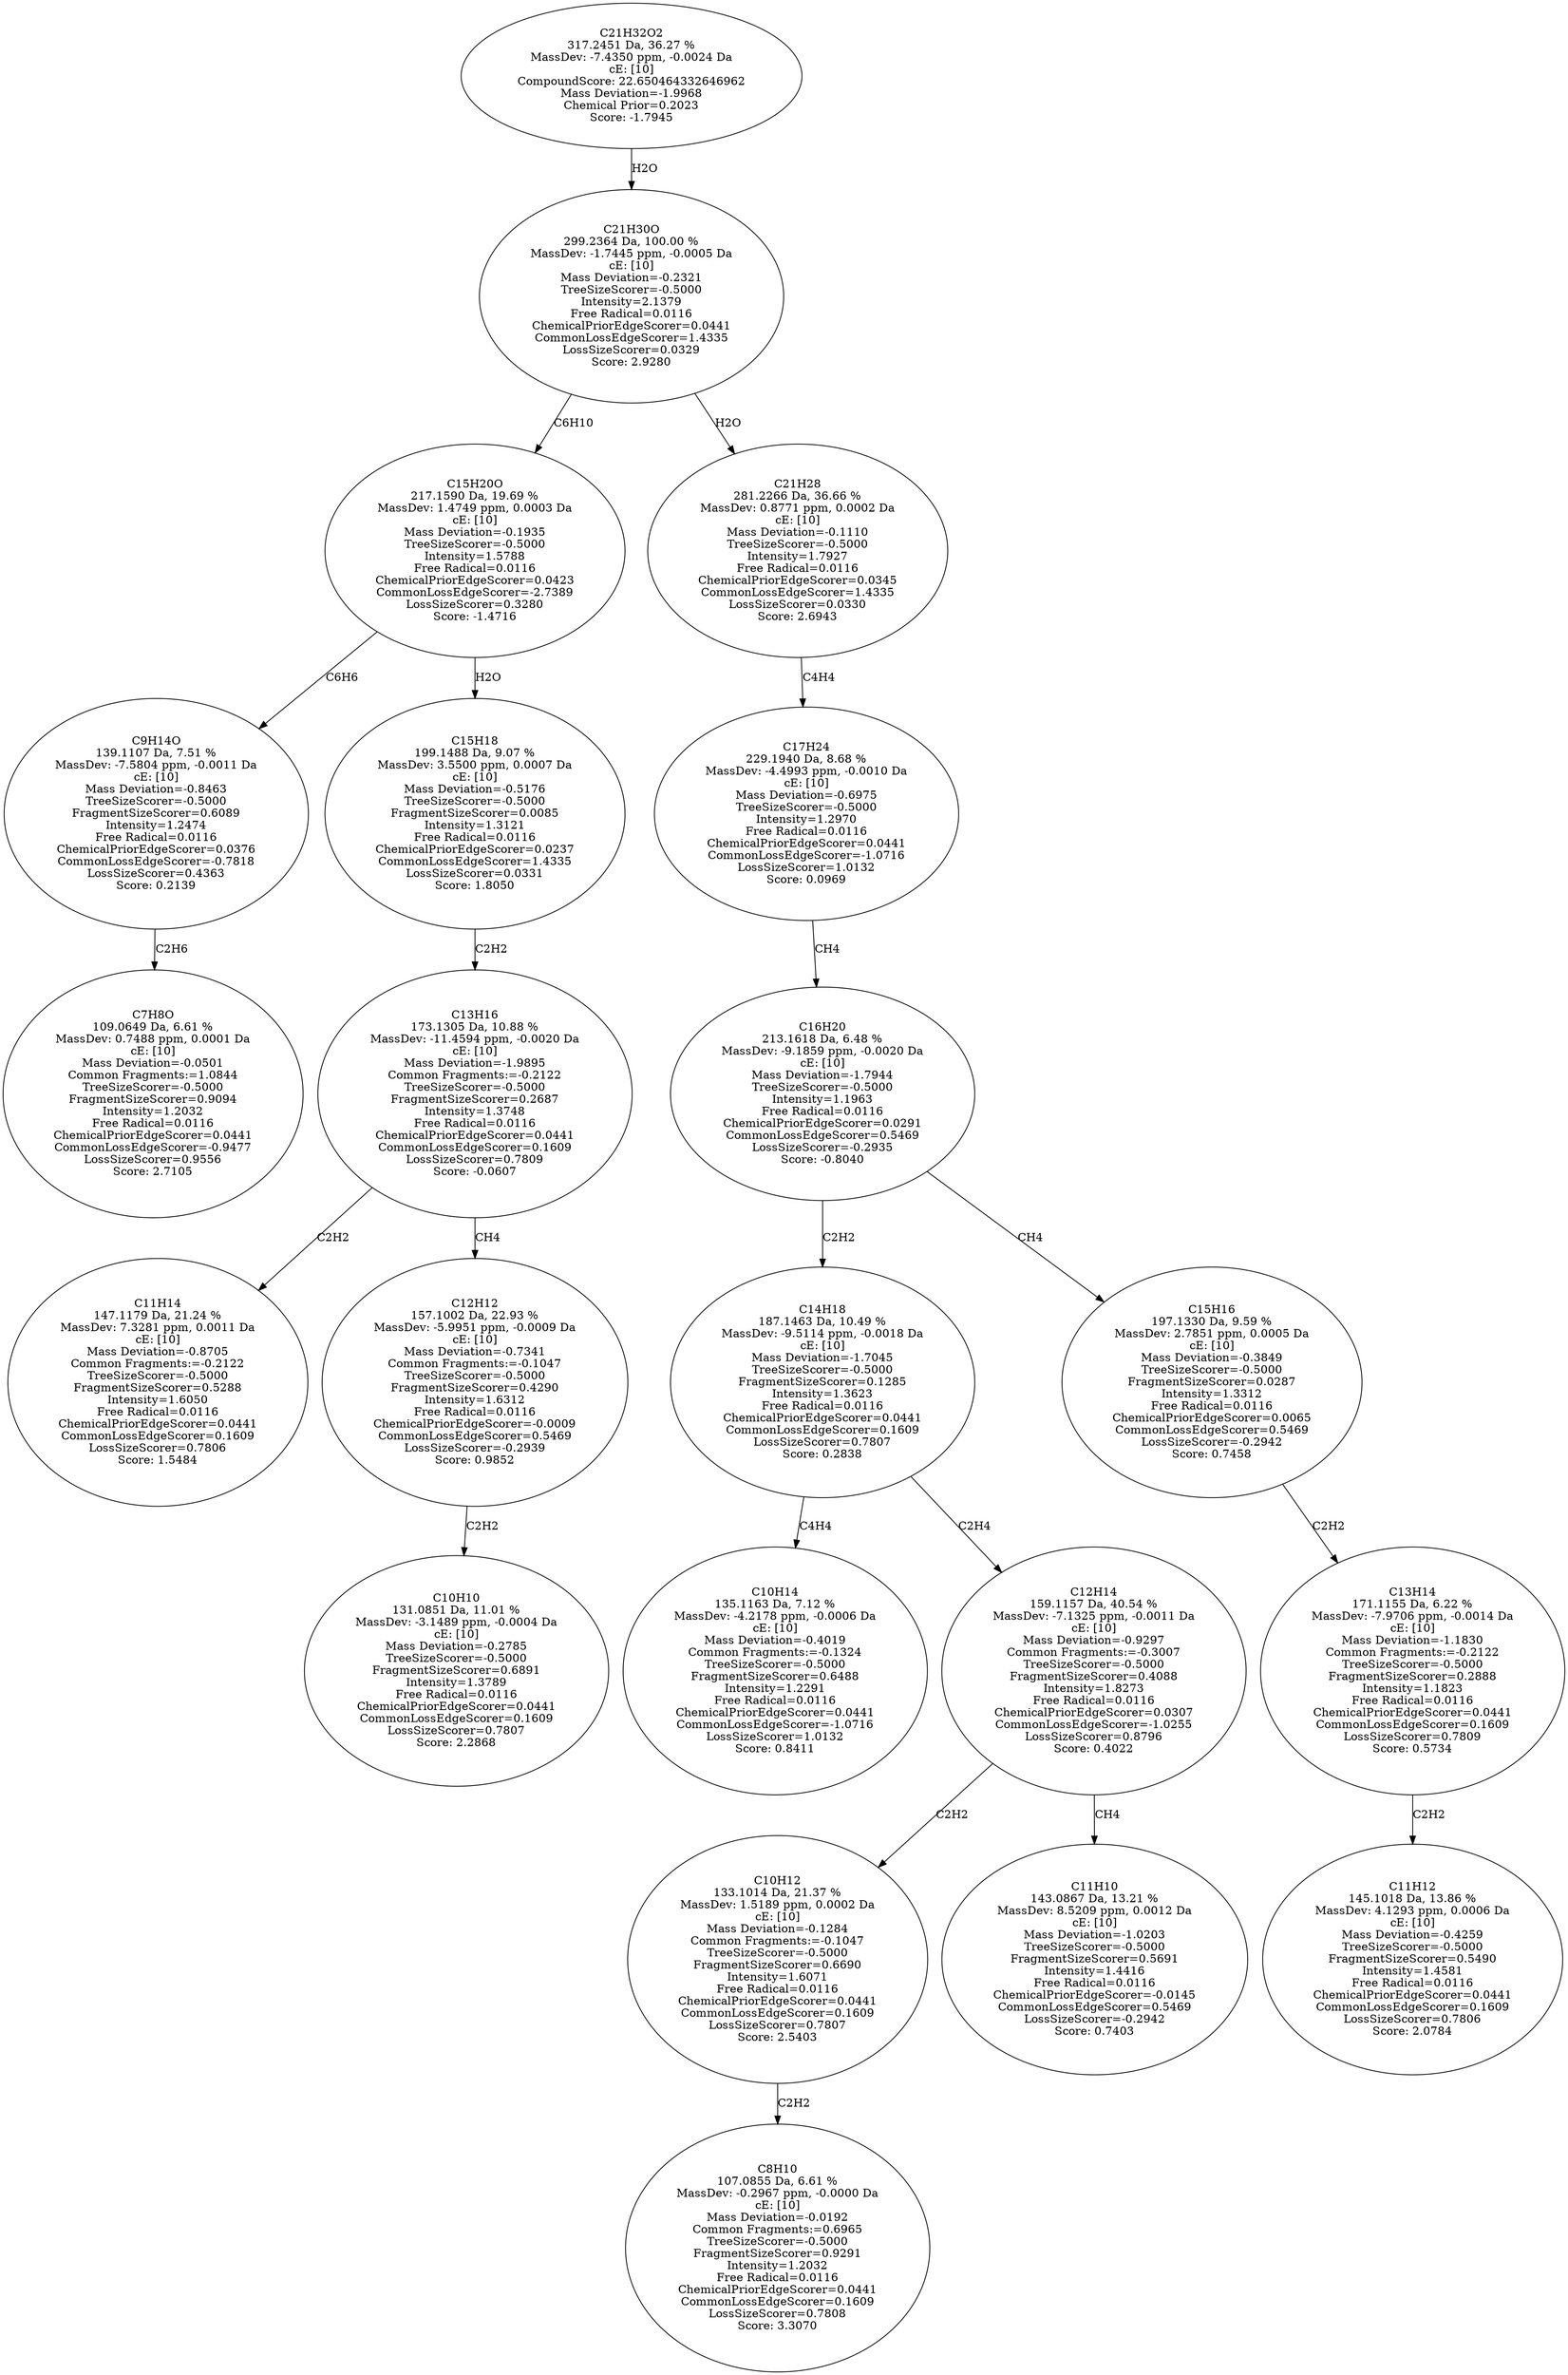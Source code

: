 strict digraph {
v1 [label="C7H8O\n109.0649 Da, 6.61 %\nMassDev: 0.7488 ppm, 0.0001 Da\ncE: [10]\nMass Deviation=-0.0501\nCommon Fragments:=1.0844\nTreeSizeScorer=-0.5000\nFragmentSizeScorer=0.9094\nIntensity=1.2032\nFree Radical=0.0116\nChemicalPriorEdgeScorer=0.0441\nCommonLossEdgeScorer=-0.9477\nLossSizeScorer=0.9556\nScore: 2.7105"];
v2 [label="C9H14O\n139.1107 Da, 7.51 %\nMassDev: -7.5804 ppm, -0.0011 Da\ncE: [10]\nMass Deviation=-0.8463\nTreeSizeScorer=-0.5000\nFragmentSizeScorer=0.6089\nIntensity=1.2474\nFree Radical=0.0116\nChemicalPriorEdgeScorer=0.0376\nCommonLossEdgeScorer=-0.7818\nLossSizeScorer=0.4363\nScore: 0.2139"];
v3 [label="C11H14\n147.1179 Da, 21.24 %\nMassDev: 7.3281 ppm, 0.0011 Da\ncE: [10]\nMass Deviation=-0.8705\nCommon Fragments:=-0.2122\nTreeSizeScorer=-0.5000\nFragmentSizeScorer=0.5288\nIntensity=1.6050\nFree Radical=0.0116\nChemicalPriorEdgeScorer=0.0441\nCommonLossEdgeScorer=0.1609\nLossSizeScorer=0.7806\nScore: 1.5484"];
v4 [label="C10H10\n131.0851 Da, 11.01 %\nMassDev: -3.1489 ppm, -0.0004 Da\ncE: [10]\nMass Deviation=-0.2785\nTreeSizeScorer=-0.5000\nFragmentSizeScorer=0.6891\nIntensity=1.3789\nFree Radical=0.0116\nChemicalPriorEdgeScorer=0.0441\nCommonLossEdgeScorer=0.1609\nLossSizeScorer=0.7807\nScore: 2.2868"];
v5 [label="C12H12\n157.1002 Da, 22.93 %\nMassDev: -5.9951 ppm, -0.0009 Da\ncE: [10]\nMass Deviation=-0.7341\nCommon Fragments:=-0.1047\nTreeSizeScorer=-0.5000\nFragmentSizeScorer=0.4290\nIntensity=1.6312\nFree Radical=0.0116\nChemicalPriorEdgeScorer=-0.0009\nCommonLossEdgeScorer=0.5469\nLossSizeScorer=-0.2939\nScore: 0.9852"];
v6 [label="C13H16\n173.1305 Da, 10.88 %\nMassDev: -11.4594 ppm, -0.0020 Da\ncE: [10]\nMass Deviation=-1.9895\nCommon Fragments:=-0.2122\nTreeSizeScorer=-0.5000\nFragmentSizeScorer=0.2687\nIntensity=1.3748\nFree Radical=0.0116\nChemicalPriorEdgeScorer=0.0441\nCommonLossEdgeScorer=0.1609\nLossSizeScorer=0.7809\nScore: -0.0607"];
v7 [label="C15H18\n199.1488 Da, 9.07 %\nMassDev: 3.5500 ppm, 0.0007 Da\ncE: [10]\nMass Deviation=-0.5176\nTreeSizeScorer=-0.5000\nFragmentSizeScorer=0.0085\nIntensity=1.3121\nFree Radical=0.0116\nChemicalPriorEdgeScorer=0.0237\nCommonLossEdgeScorer=1.4335\nLossSizeScorer=0.0331\nScore: 1.8050"];
v8 [label="C15H20O\n217.1590 Da, 19.69 %\nMassDev: 1.4749 ppm, 0.0003 Da\ncE: [10]\nMass Deviation=-0.1935\nTreeSizeScorer=-0.5000\nIntensity=1.5788\nFree Radical=0.0116\nChemicalPriorEdgeScorer=0.0423\nCommonLossEdgeScorer=-2.7389\nLossSizeScorer=0.3280\nScore: -1.4716"];
v9 [label="C10H14\n135.1163 Da, 7.12 %\nMassDev: -4.2178 ppm, -0.0006 Da\ncE: [10]\nMass Deviation=-0.4019\nCommon Fragments:=-0.1324\nTreeSizeScorer=-0.5000\nFragmentSizeScorer=0.6488\nIntensity=1.2291\nFree Radical=0.0116\nChemicalPriorEdgeScorer=0.0441\nCommonLossEdgeScorer=-1.0716\nLossSizeScorer=1.0132\nScore: 0.8411"];
v10 [label="C8H10\n107.0855 Da, 6.61 %\nMassDev: -0.2967 ppm, -0.0000 Da\ncE: [10]\nMass Deviation=-0.0192\nCommon Fragments:=0.6965\nTreeSizeScorer=-0.5000\nFragmentSizeScorer=0.9291\nIntensity=1.2032\nFree Radical=0.0116\nChemicalPriorEdgeScorer=0.0441\nCommonLossEdgeScorer=0.1609\nLossSizeScorer=0.7808\nScore: 3.3070"];
v11 [label="C10H12\n133.1014 Da, 21.37 %\nMassDev: 1.5189 ppm, 0.0002 Da\ncE: [10]\nMass Deviation=-0.1284\nCommon Fragments:=-0.1047\nTreeSizeScorer=-0.5000\nFragmentSizeScorer=0.6690\nIntensity=1.6071\nFree Radical=0.0116\nChemicalPriorEdgeScorer=0.0441\nCommonLossEdgeScorer=0.1609\nLossSizeScorer=0.7807\nScore: 2.5403"];
v12 [label="C11H10\n143.0867 Da, 13.21 %\nMassDev: 8.5209 ppm, 0.0012 Da\ncE: [10]\nMass Deviation=-1.0203\nTreeSizeScorer=-0.5000\nFragmentSizeScorer=0.5691\nIntensity=1.4416\nFree Radical=0.0116\nChemicalPriorEdgeScorer=-0.0145\nCommonLossEdgeScorer=0.5469\nLossSizeScorer=-0.2942\nScore: 0.7403"];
v13 [label="C12H14\n159.1157 Da, 40.54 %\nMassDev: -7.1325 ppm, -0.0011 Da\ncE: [10]\nMass Deviation=-0.9297\nCommon Fragments:=-0.3007\nTreeSizeScorer=-0.5000\nFragmentSizeScorer=0.4088\nIntensity=1.8273\nFree Radical=0.0116\nChemicalPriorEdgeScorer=0.0307\nCommonLossEdgeScorer=-1.0255\nLossSizeScorer=0.8796\nScore: 0.4022"];
v14 [label="C14H18\n187.1463 Da, 10.49 %\nMassDev: -9.5114 ppm, -0.0018 Da\ncE: [10]\nMass Deviation=-1.7045\nTreeSizeScorer=-0.5000\nFragmentSizeScorer=0.1285\nIntensity=1.3623\nFree Radical=0.0116\nChemicalPriorEdgeScorer=0.0441\nCommonLossEdgeScorer=0.1609\nLossSizeScorer=0.7807\nScore: 0.2838"];
v15 [label="C11H12\n145.1018 Da, 13.86 %\nMassDev: 4.1293 ppm, 0.0006 Da\ncE: [10]\nMass Deviation=-0.4259\nTreeSizeScorer=-0.5000\nFragmentSizeScorer=0.5490\nIntensity=1.4581\nFree Radical=0.0116\nChemicalPriorEdgeScorer=0.0441\nCommonLossEdgeScorer=0.1609\nLossSizeScorer=0.7806\nScore: 2.0784"];
v16 [label="C13H14\n171.1155 Da, 6.22 %\nMassDev: -7.9706 ppm, -0.0014 Da\ncE: [10]\nMass Deviation=-1.1830\nCommon Fragments:=-0.2122\nTreeSizeScorer=-0.5000\nFragmentSizeScorer=0.2888\nIntensity=1.1823\nFree Radical=0.0116\nChemicalPriorEdgeScorer=0.0441\nCommonLossEdgeScorer=0.1609\nLossSizeScorer=0.7809\nScore: 0.5734"];
v17 [label="C15H16\n197.1330 Da, 9.59 %\nMassDev: 2.7851 ppm, 0.0005 Da\ncE: [10]\nMass Deviation=-0.3849\nTreeSizeScorer=-0.5000\nFragmentSizeScorer=0.0287\nIntensity=1.3312\nFree Radical=0.0116\nChemicalPriorEdgeScorer=0.0065\nCommonLossEdgeScorer=0.5469\nLossSizeScorer=-0.2942\nScore: 0.7458"];
v18 [label="C16H20\n213.1618 Da, 6.48 %\nMassDev: -9.1859 ppm, -0.0020 Da\ncE: [10]\nMass Deviation=-1.7944\nTreeSizeScorer=-0.5000\nIntensity=1.1963\nFree Radical=0.0116\nChemicalPriorEdgeScorer=0.0291\nCommonLossEdgeScorer=0.5469\nLossSizeScorer=-0.2935\nScore: -0.8040"];
v19 [label="C17H24\n229.1940 Da, 8.68 %\nMassDev: -4.4993 ppm, -0.0010 Da\ncE: [10]\nMass Deviation=-0.6975\nTreeSizeScorer=-0.5000\nIntensity=1.2970\nFree Radical=0.0116\nChemicalPriorEdgeScorer=0.0441\nCommonLossEdgeScorer=-1.0716\nLossSizeScorer=1.0132\nScore: 0.0969"];
v20 [label="C21H28\n281.2266 Da, 36.66 %\nMassDev: 0.8771 ppm, 0.0002 Da\ncE: [10]\nMass Deviation=-0.1110\nTreeSizeScorer=-0.5000\nIntensity=1.7927\nFree Radical=0.0116\nChemicalPriorEdgeScorer=0.0345\nCommonLossEdgeScorer=1.4335\nLossSizeScorer=0.0330\nScore: 2.6943"];
v21 [label="C21H30O\n299.2364 Da, 100.00 %\nMassDev: -1.7445 ppm, -0.0005 Da\ncE: [10]\nMass Deviation=-0.2321\nTreeSizeScorer=-0.5000\nIntensity=2.1379\nFree Radical=0.0116\nChemicalPriorEdgeScorer=0.0441\nCommonLossEdgeScorer=1.4335\nLossSizeScorer=0.0329\nScore: 2.9280"];
v22 [label="C21H32O2\n317.2451 Da, 36.27 %\nMassDev: -7.4350 ppm, -0.0024 Da\ncE: [10]\nCompoundScore: 22.650464332646962\nMass Deviation=-1.9968\nChemical Prior=0.2023\nScore: -1.7945"];
v2 -> v1 [label="C2H6"];
v8 -> v2 [label="C6H6"];
v6 -> v3 [label="C2H2"];
v5 -> v4 [label="C2H2"];
v6 -> v5 [label="CH4"];
v7 -> v6 [label="C2H2"];
v8 -> v7 [label="H2O"];
v21 -> v8 [label="C6H10"];
v14 -> v9 [label="C4H4"];
v11 -> v10 [label="C2H2"];
v13 -> v11 [label="C2H2"];
v13 -> v12 [label="CH4"];
v14 -> v13 [label="C2H4"];
v18 -> v14 [label="C2H2"];
v16 -> v15 [label="C2H2"];
v17 -> v16 [label="C2H2"];
v18 -> v17 [label="CH4"];
v19 -> v18 [label="CH4"];
v20 -> v19 [label="C4H4"];
v21 -> v20 [label="H2O"];
v22 -> v21 [label="H2O"];
}